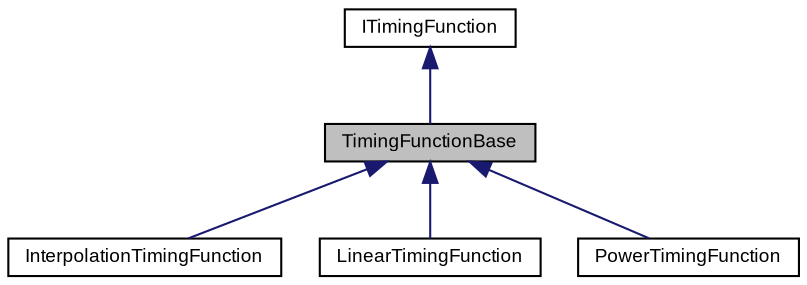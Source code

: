 digraph "TimingFunctionBase"
{
  bgcolor="transparent";
  edge [fontname="Arial",fontsize="9",labelfontname="Arial",labelfontsize="9"];
  node [fontname="Arial",fontsize="9",shape=record];
  Node1 [label="TimingFunctionBase",height=0.2,width=0.4,color="black", fillcolor="grey75", style="filled" fontcolor="black"];
  Node2 -> Node1 [dir="back",color="midnightblue",fontsize="9",style="solid",fontname="Arial"];
  Node2 [label="ITimingFunction",height=0.2,width=0.4,color="black",URL="$class_v_s_t_g_u_i_1_1_animation_1_1_i_timing_function.html",tooltip="Animation timing function interface. "];
  Node1 -> Node3 [dir="back",color="midnightblue",fontsize="9",style="solid",fontname="Arial"];
  Node3 [label="InterpolationTimingFunction",height=0.2,width=0.4,color="black",URL="$class_v_s_t_g_u_i_1_1_animation_1_1_interpolation_timing_function.html"];
  Node1 -> Node4 [dir="back",color="midnightblue",fontsize="9",style="solid",fontname="Arial"];
  Node4 [label="LinearTimingFunction",height=0.2,width=0.4,color="black",URL="$class_v_s_t_g_u_i_1_1_animation_1_1_linear_timing_function.html"];
  Node1 -> Node5 [dir="back",color="midnightblue",fontsize="9",style="solid",fontname="Arial"];
  Node5 [label="PowerTimingFunction",height=0.2,width=0.4,color="black",URL="$class_v_s_t_g_u_i_1_1_animation_1_1_power_timing_function.html"];
}
